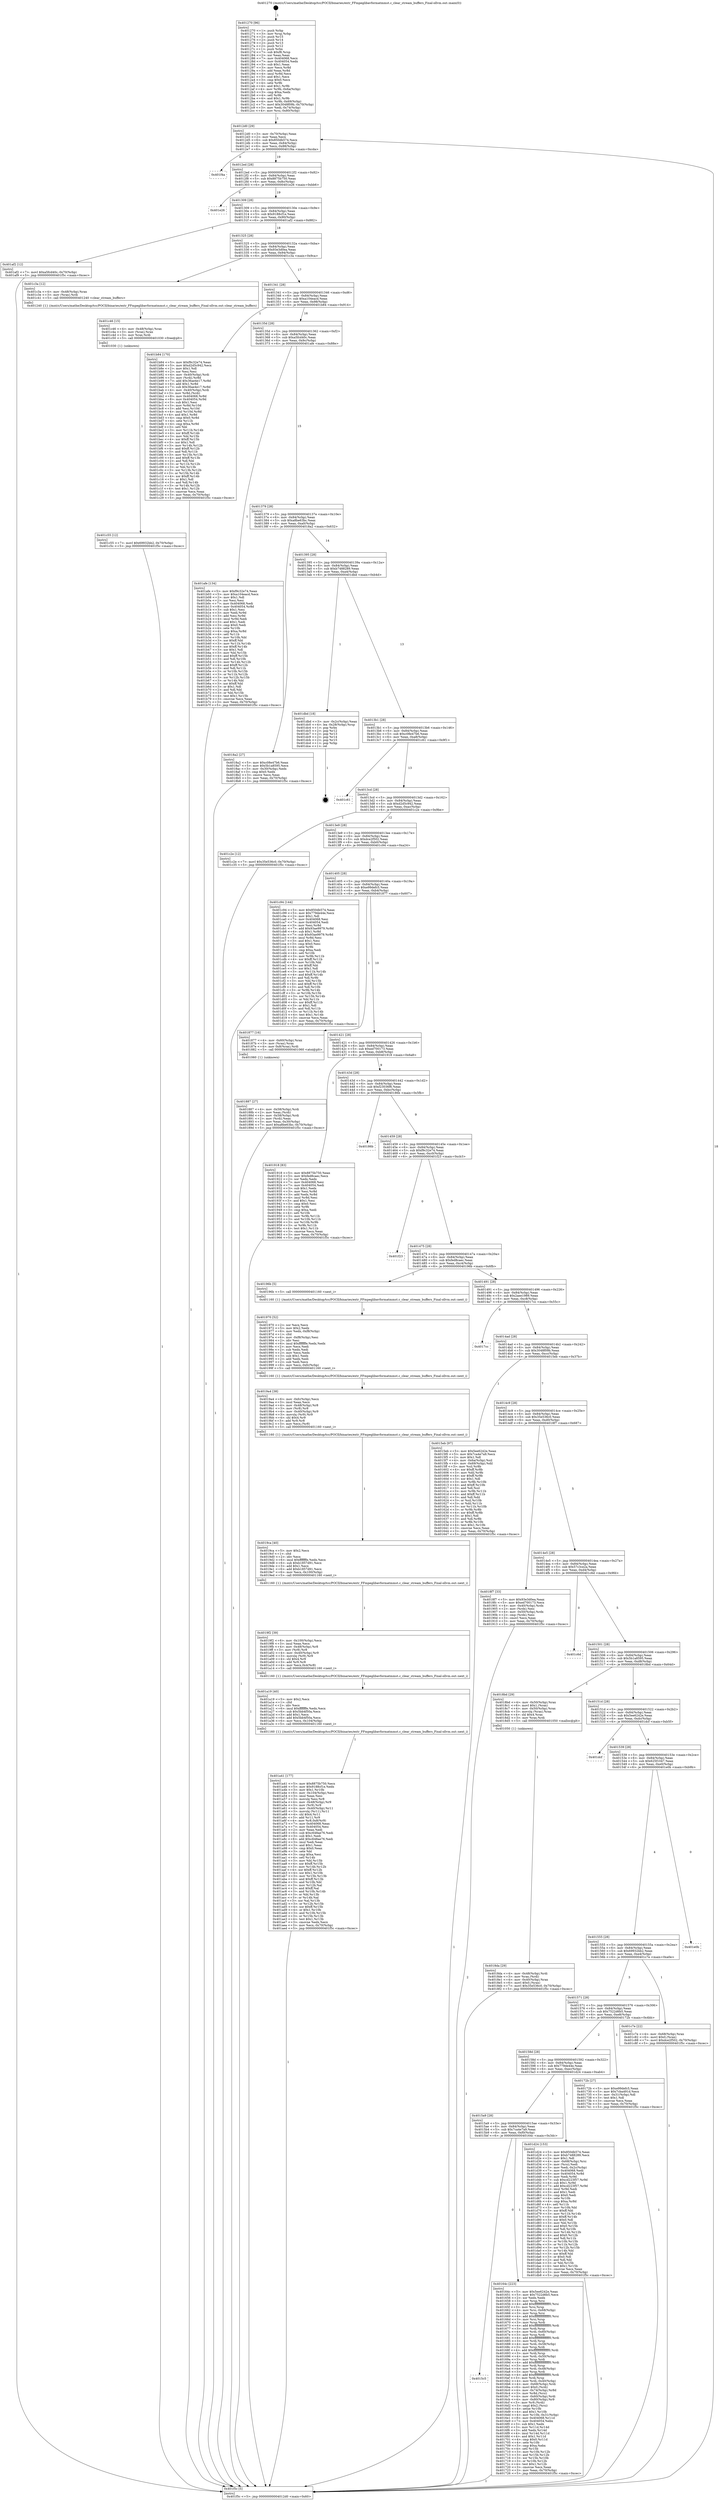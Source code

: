 digraph "0x401270" {
  label = "0x401270 (/mnt/c/Users/mathe/Desktop/tcc/POCII/binaries/extr_FFmpeglibavformatmmst.c_clear_stream_buffers_Final-ollvm.out::main(0))"
  labelloc = "t"
  node[shape=record]

  Entry [label="",width=0.3,height=0.3,shape=circle,fillcolor=black,style=filled]
  "0x4012d0" [label="{
     0x4012d0 [29]\l
     | [instrs]\l
     &nbsp;&nbsp;0x4012d0 \<+3\>: mov -0x70(%rbp),%eax\l
     &nbsp;&nbsp;0x4012d3 \<+2\>: mov %eax,%ecx\l
     &nbsp;&nbsp;0x4012d5 \<+6\>: sub $0x850db574,%ecx\l
     &nbsp;&nbsp;0x4012db \<+6\>: mov %eax,-0x84(%rbp)\l
     &nbsp;&nbsp;0x4012e1 \<+6\>: mov %ecx,-0x88(%rbp)\l
     &nbsp;&nbsp;0x4012e7 \<+6\>: je 0000000000401f4a \<main+0xcda\>\l
  }"]
  "0x401f4a" [label="{
     0x401f4a\l
  }", style=dashed]
  "0x4012ed" [label="{
     0x4012ed [28]\l
     | [instrs]\l
     &nbsp;&nbsp;0x4012ed \<+5\>: jmp 00000000004012f2 \<main+0x82\>\l
     &nbsp;&nbsp;0x4012f2 \<+6\>: mov -0x84(%rbp),%eax\l
     &nbsp;&nbsp;0x4012f8 \<+5\>: sub $0x8875b750,%eax\l
     &nbsp;&nbsp;0x4012fd \<+6\>: mov %eax,-0x8c(%rbp)\l
     &nbsp;&nbsp;0x401303 \<+6\>: je 0000000000401e26 \<main+0xbb6\>\l
  }"]
  Exit [label="",width=0.3,height=0.3,shape=circle,fillcolor=black,style=filled,peripheries=2]
  "0x401e26" [label="{
     0x401e26\l
  }", style=dashed]
  "0x401309" [label="{
     0x401309 [28]\l
     | [instrs]\l
     &nbsp;&nbsp;0x401309 \<+5\>: jmp 000000000040130e \<main+0x9e\>\l
     &nbsp;&nbsp;0x40130e \<+6\>: mov -0x84(%rbp),%eax\l
     &nbsp;&nbsp;0x401314 \<+5\>: sub $0x9188cf1e,%eax\l
     &nbsp;&nbsp;0x401319 \<+6\>: mov %eax,-0x90(%rbp)\l
     &nbsp;&nbsp;0x40131f \<+6\>: je 0000000000401af2 \<main+0x882\>\l
  }"]
  "0x401c55" [label="{
     0x401c55 [12]\l
     | [instrs]\l
     &nbsp;&nbsp;0x401c55 \<+7\>: movl $0x69932bb2,-0x70(%rbp)\l
     &nbsp;&nbsp;0x401c5c \<+5\>: jmp 0000000000401f5c \<main+0xcec\>\l
  }"]
  "0x401af2" [label="{
     0x401af2 [12]\l
     | [instrs]\l
     &nbsp;&nbsp;0x401af2 \<+7\>: movl $0xa5fcd40c,-0x70(%rbp)\l
     &nbsp;&nbsp;0x401af9 \<+5\>: jmp 0000000000401f5c \<main+0xcec\>\l
  }"]
  "0x401325" [label="{
     0x401325 [28]\l
     | [instrs]\l
     &nbsp;&nbsp;0x401325 \<+5\>: jmp 000000000040132a \<main+0xba\>\l
     &nbsp;&nbsp;0x40132a \<+6\>: mov -0x84(%rbp),%eax\l
     &nbsp;&nbsp;0x401330 \<+5\>: sub $0x93e3d0ea,%eax\l
     &nbsp;&nbsp;0x401335 \<+6\>: mov %eax,-0x94(%rbp)\l
     &nbsp;&nbsp;0x40133b \<+6\>: je 0000000000401c3a \<main+0x9ca\>\l
  }"]
  "0x401c46" [label="{
     0x401c46 [15]\l
     | [instrs]\l
     &nbsp;&nbsp;0x401c46 \<+4\>: mov -0x48(%rbp),%rax\l
     &nbsp;&nbsp;0x401c4a \<+3\>: mov (%rax),%rax\l
     &nbsp;&nbsp;0x401c4d \<+3\>: mov %rax,%rdi\l
     &nbsp;&nbsp;0x401c50 \<+5\>: call 0000000000401030 \<free@plt\>\l
     | [calls]\l
     &nbsp;&nbsp;0x401030 \{1\} (unknown)\l
  }"]
  "0x401c3a" [label="{
     0x401c3a [12]\l
     | [instrs]\l
     &nbsp;&nbsp;0x401c3a \<+4\>: mov -0x48(%rbp),%rax\l
     &nbsp;&nbsp;0x401c3e \<+3\>: mov (%rax),%rdi\l
     &nbsp;&nbsp;0x401c41 \<+5\>: call 0000000000401240 \<clear_stream_buffers\>\l
     | [calls]\l
     &nbsp;&nbsp;0x401240 \{1\} (/mnt/c/Users/mathe/Desktop/tcc/POCII/binaries/extr_FFmpeglibavformatmmst.c_clear_stream_buffers_Final-ollvm.out::clear_stream_buffers)\l
  }"]
  "0x401341" [label="{
     0x401341 [28]\l
     | [instrs]\l
     &nbsp;&nbsp;0x401341 \<+5\>: jmp 0000000000401346 \<main+0xd6\>\l
     &nbsp;&nbsp;0x401346 \<+6\>: mov -0x84(%rbp),%eax\l
     &nbsp;&nbsp;0x40134c \<+5\>: sub $0xa104eacd,%eax\l
     &nbsp;&nbsp;0x401351 \<+6\>: mov %eax,-0x98(%rbp)\l
     &nbsp;&nbsp;0x401357 \<+6\>: je 0000000000401b84 \<main+0x914\>\l
  }"]
  "0x401a41" [label="{
     0x401a41 [177]\l
     | [instrs]\l
     &nbsp;&nbsp;0x401a41 \<+5\>: mov $0x8875b750,%ecx\l
     &nbsp;&nbsp;0x401a46 \<+5\>: mov $0x9188cf1e,%edx\l
     &nbsp;&nbsp;0x401a4b \<+3\>: mov $0x1,%r10b\l
     &nbsp;&nbsp;0x401a4e \<+6\>: mov -0x104(%rbp),%esi\l
     &nbsp;&nbsp;0x401a54 \<+3\>: imul %eax,%esi\l
     &nbsp;&nbsp;0x401a57 \<+3\>: movslq %esi,%r8\l
     &nbsp;&nbsp;0x401a5a \<+4\>: mov -0x48(%rbp),%r9\l
     &nbsp;&nbsp;0x401a5e \<+3\>: mov (%r9),%r9\l
     &nbsp;&nbsp;0x401a61 \<+4\>: mov -0x40(%rbp),%r11\l
     &nbsp;&nbsp;0x401a65 \<+3\>: movslq (%r11),%r11\l
     &nbsp;&nbsp;0x401a68 \<+4\>: shl $0x4,%r11\l
     &nbsp;&nbsp;0x401a6c \<+3\>: add %r11,%r9\l
     &nbsp;&nbsp;0x401a6f \<+4\>: mov %r8,0x8(%r9)\l
     &nbsp;&nbsp;0x401a73 \<+7\>: mov 0x404068,%eax\l
     &nbsp;&nbsp;0x401a7a \<+7\>: mov 0x404054,%esi\l
     &nbsp;&nbsp;0x401a81 \<+2\>: mov %eax,%edi\l
     &nbsp;&nbsp;0x401a83 \<+6\>: sub $0xc648ae76,%edi\l
     &nbsp;&nbsp;0x401a89 \<+3\>: sub $0x1,%edi\l
     &nbsp;&nbsp;0x401a8c \<+6\>: add $0xc648ae76,%edi\l
     &nbsp;&nbsp;0x401a92 \<+3\>: imul %edi,%eax\l
     &nbsp;&nbsp;0x401a95 \<+3\>: and $0x1,%eax\l
     &nbsp;&nbsp;0x401a98 \<+3\>: cmp $0x0,%eax\l
     &nbsp;&nbsp;0x401a9b \<+3\>: sete %bl\l
     &nbsp;&nbsp;0x401a9e \<+3\>: cmp $0xa,%esi\l
     &nbsp;&nbsp;0x401aa1 \<+4\>: setl %r14b\l
     &nbsp;&nbsp;0x401aa5 \<+3\>: mov %bl,%r15b\l
     &nbsp;&nbsp;0x401aa8 \<+4\>: xor $0xff,%r15b\l
     &nbsp;&nbsp;0x401aac \<+3\>: mov %r14b,%r12b\l
     &nbsp;&nbsp;0x401aaf \<+4\>: xor $0xff,%r12b\l
     &nbsp;&nbsp;0x401ab3 \<+4\>: xor $0x1,%r10b\l
     &nbsp;&nbsp;0x401ab7 \<+3\>: mov %r15b,%r13b\l
     &nbsp;&nbsp;0x401aba \<+4\>: and $0xff,%r13b\l
     &nbsp;&nbsp;0x401abe \<+3\>: and %r10b,%bl\l
     &nbsp;&nbsp;0x401ac1 \<+3\>: mov %r12b,%al\l
     &nbsp;&nbsp;0x401ac4 \<+2\>: and $0xff,%al\l
     &nbsp;&nbsp;0x401ac6 \<+3\>: and %r10b,%r14b\l
     &nbsp;&nbsp;0x401ac9 \<+3\>: or %bl,%r13b\l
     &nbsp;&nbsp;0x401acc \<+3\>: or %r14b,%al\l
     &nbsp;&nbsp;0x401acf \<+3\>: xor %al,%r13b\l
     &nbsp;&nbsp;0x401ad2 \<+3\>: or %r12b,%r15b\l
     &nbsp;&nbsp;0x401ad5 \<+4\>: xor $0xff,%r15b\l
     &nbsp;&nbsp;0x401ad9 \<+4\>: or $0x1,%r10b\l
     &nbsp;&nbsp;0x401add \<+3\>: and %r10b,%r15b\l
     &nbsp;&nbsp;0x401ae0 \<+3\>: or %r15b,%r13b\l
     &nbsp;&nbsp;0x401ae3 \<+4\>: test $0x1,%r13b\l
     &nbsp;&nbsp;0x401ae7 \<+3\>: cmovne %edx,%ecx\l
     &nbsp;&nbsp;0x401aea \<+3\>: mov %ecx,-0x70(%rbp)\l
     &nbsp;&nbsp;0x401aed \<+5\>: jmp 0000000000401f5c \<main+0xcec\>\l
  }"]
  "0x401b84" [label="{
     0x401b84 [170]\l
     | [instrs]\l
     &nbsp;&nbsp;0x401b84 \<+5\>: mov $0xf9c32e74,%eax\l
     &nbsp;&nbsp;0x401b89 \<+5\>: mov $0xd2d5c942,%ecx\l
     &nbsp;&nbsp;0x401b8e \<+2\>: mov $0x1,%dl\l
     &nbsp;&nbsp;0x401b90 \<+2\>: xor %esi,%esi\l
     &nbsp;&nbsp;0x401b92 \<+4\>: mov -0x40(%rbp),%rdi\l
     &nbsp;&nbsp;0x401b96 \<+3\>: mov (%rdi),%r8d\l
     &nbsp;&nbsp;0x401b99 \<+7\>: add $0x36ae4e17,%r8d\l
     &nbsp;&nbsp;0x401ba0 \<+4\>: add $0x1,%r8d\l
     &nbsp;&nbsp;0x401ba4 \<+7\>: sub $0x36ae4e17,%r8d\l
     &nbsp;&nbsp;0x401bab \<+4\>: mov -0x40(%rbp),%rdi\l
     &nbsp;&nbsp;0x401baf \<+3\>: mov %r8d,(%rdi)\l
     &nbsp;&nbsp;0x401bb2 \<+8\>: mov 0x404068,%r8d\l
     &nbsp;&nbsp;0x401bba \<+8\>: mov 0x404054,%r9d\l
     &nbsp;&nbsp;0x401bc2 \<+3\>: sub $0x1,%esi\l
     &nbsp;&nbsp;0x401bc5 \<+3\>: mov %r8d,%r10d\l
     &nbsp;&nbsp;0x401bc8 \<+3\>: add %esi,%r10d\l
     &nbsp;&nbsp;0x401bcb \<+4\>: imul %r10d,%r8d\l
     &nbsp;&nbsp;0x401bcf \<+4\>: and $0x1,%r8d\l
     &nbsp;&nbsp;0x401bd3 \<+4\>: cmp $0x0,%r8d\l
     &nbsp;&nbsp;0x401bd7 \<+4\>: sete %r11b\l
     &nbsp;&nbsp;0x401bdb \<+4\>: cmp $0xa,%r9d\l
     &nbsp;&nbsp;0x401bdf \<+3\>: setl %bl\l
     &nbsp;&nbsp;0x401be2 \<+3\>: mov %r11b,%r14b\l
     &nbsp;&nbsp;0x401be5 \<+4\>: xor $0xff,%r14b\l
     &nbsp;&nbsp;0x401be9 \<+3\>: mov %bl,%r15b\l
     &nbsp;&nbsp;0x401bec \<+4\>: xor $0xff,%r15b\l
     &nbsp;&nbsp;0x401bf0 \<+3\>: xor $0x1,%dl\l
     &nbsp;&nbsp;0x401bf3 \<+3\>: mov %r14b,%r12b\l
     &nbsp;&nbsp;0x401bf6 \<+4\>: and $0xff,%r12b\l
     &nbsp;&nbsp;0x401bfa \<+3\>: and %dl,%r11b\l
     &nbsp;&nbsp;0x401bfd \<+3\>: mov %r15b,%r13b\l
     &nbsp;&nbsp;0x401c00 \<+4\>: and $0xff,%r13b\l
     &nbsp;&nbsp;0x401c04 \<+2\>: and %dl,%bl\l
     &nbsp;&nbsp;0x401c06 \<+3\>: or %r11b,%r12b\l
     &nbsp;&nbsp;0x401c09 \<+3\>: or %bl,%r13b\l
     &nbsp;&nbsp;0x401c0c \<+3\>: xor %r13b,%r12b\l
     &nbsp;&nbsp;0x401c0f \<+3\>: or %r15b,%r14b\l
     &nbsp;&nbsp;0x401c12 \<+4\>: xor $0xff,%r14b\l
     &nbsp;&nbsp;0x401c16 \<+3\>: or $0x1,%dl\l
     &nbsp;&nbsp;0x401c19 \<+3\>: and %dl,%r14b\l
     &nbsp;&nbsp;0x401c1c \<+3\>: or %r14b,%r12b\l
     &nbsp;&nbsp;0x401c1f \<+4\>: test $0x1,%r12b\l
     &nbsp;&nbsp;0x401c23 \<+3\>: cmovne %ecx,%eax\l
     &nbsp;&nbsp;0x401c26 \<+3\>: mov %eax,-0x70(%rbp)\l
     &nbsp;&nbsp;0x401c29 \<+5\>: jmp 0000000000401f5c \<main+0xcec\>\l
  }"]
  "0x40135d" [label="{
     0x40135d [28]\l
     | [instrs]\l
     &nbsp;&nbsp;0x40135d \<+5\>: jmp 0000000000401362 \<main+0xf2\>\l
     &nbsp;&nbsp;0x401362 \<+6\>: mov -0x84(%rbp),%eax\l
     &nbsp;&nbsp;0x401368 \<+5\>: sub $0xa5fcd40c,%eax\l
     &nbsp;&nbsp;0x40136d \<+6\>: mov %eax,-0x9c(%rbp)\l
     &nbsp;&nbsp;0x401373 \<+6\>: je 0000000000401afe \<main+0x88e\>\l
  }"]
  "0x401a19" [label="{
     0x401a19 [40]\l
     | [instrs]\l
     &nbsp;&nbsp;0x401a19 \<+5\>: mov $0x2,%ecx\l
     &nbsp;&nbsp;0x401a1e \<+1\>: cltd\l
     &nbsp;&nbsp;0x401a1f \<+2\>: idiv %ecx\l
     &nbsp;&nbsp;0x401a21 \<+6\>: imul $0xfffffffe,%edx,%ecx\l
     &nbsp;&nbsp;0x401a27 \<+6\>: sub $0x5bb4f50a,%ecx\l
     &nbsp;&nbsp;0x401a2d \<+3\>: add $0x1,%ecx\l
     &nbsp;&nbsp;0x401a30 \<+6\>: add $0x5bb4f50a,%ecx\l
     &nbsp;&nbsp;0x401a36 \<+6\>: mov %ecx,-0x104(%rbp)\l
     &nbsp;&nbsp;0x401a3c \<+5\>: call 0000000000401160 \<next_i\>\l
     | [calls]\l
     &nbsp;&nbsp;0x401160 \{1\} (/mnt/c/Users/mathe/Desktop/tcc/POCII/binaries/extr_FFmpeglibavformatmmst.c_clear_stream_buffers_Final-ollvm.out::next_i)\l
  }"]
  "0x401afe" [label="{
     0x401afe [134]\l
     | [instrs]\l
     &nbsp;&nbsp;0x401afe \<+5\>: mov $0xf9c32e74,%eax\l
     &nbsp;&nbsp;0x401b03 \<+5\>: mov $0xa104eacd,%ecx\l
     &nbsp;&nbsp;0x401b08 \<+2\>: mov $0x1,%dl\l
     &nbsp;&nbsp;0x401b0a \<+2\>: xor %esi,%esi\l
     &nbsp;&nbsp;0x401b0c \<+7\>: mov 0x404068,%edi\l
     &nbsp;&nbsp;0x401b13 \<+8\>: mov 0x404054,%r8d\l
     &nbsp;&nbsp;0x401b1b \<+3\>: sub $0x1,%esi\l
     &nbsp;&nbsp;0x401b1e \<+3\>: mov %edi,%r9d\l
     &nbsp;&nbsp;0x401b21 \<+3\>: add %esi,%r9d\l
     &nbsp;&nbsp;0x401b24 \<+4\>: imul %r9d,%edi\l
     &nbsp;&nbsp;0x401b28 \<+3\>: and $0x1,%edi\l
     &nbsp;&nbsp;0x401b2b \<+3\>: cmp $0x0,%edi\l
     &nbsp;&nbsp;0x401b2e \<+4\>: sete %r10b\l
     &nbsp;&nbsp;0x401b32 \<+4\>: cmp $0xa,%r8d\l
     &nbsp;&nbsp;0x401b36 \<+4\>: setl %r11b\l
     &nbsp;&nbsp;0x401b3a \<+3\>: mov %r10b,%bl\l
     &nbsp;&nbsp;0x401b3d \<+3\>: xor $0xff,%bl\l
     &nbsp;&nbsp;0x401b40 \<+3\>: mov %r11b,%r14b\l
     &nbsp;&nbsp;0x401b43 \<+4\>: xor $0xff,%r14b\l
     &nbsp;&nbsp;0x401b47 \<+3\>: xor $0x1,%dl\l
     &nbsp;&nbsp;0x401b4a \<+3\>: mov %bl,%r15b\l
     &nbsp;&nbsp;0x401b4d \<+4\>: and $0xff,%r15b\l
     &nbsp;&nbsp;0x401b51 \<+3\>: and %dl,%r10b\l
     &nbsp;&nbsp;0x401b54 \<+3\>: mov %r14b,%r12b\l
     &nbsp;&nbsp;0x401b57 \<+4\>: and $0xff,%r12b\l
     &nbsp;&nbsp;0x401b5b \<+3\>: and %dl,%r11b\l
     &nbsp;&nbsp;0x401b5e \<+3\>: or %r10b,%r15b\l
     &nbsp;&nbsp;0x401b61 \<+3\>: or %r11b,%r12b\l
     &nbsp;&nbsp;0x401b64 \<+3\>: xor %r12b,%r15b\l
     &nbsp;&nbsp;0x401b67 \<+3\>: or %r14b,%bl\l
     &nbsp;&nbsp;0x401b6a \<+3\>: xor $0xff,%bl\l
     &nbsp;&nbsp;0x401b6d \<+3\>: or $0x1,%dl\l
     &nbsp;&nbsp;0x401b70 \<+2\>: and %dl,%bl\l
     &nbsp;&nbsp;0x401b72 \<+3\>: or %bl,%r15b\l
     &nbsp;&nbsp;0x401b75 \<+4\>: test $0x1,%r15b\l
     &nbsp;&nbsp;0x401b79 \<+3\>: cmovne %ecx,%eax\l
     &nbsp;&nbsp;0x401b7c \<+3\>: mov %eax,-0x70(%rbp)\l
     &nbsp;&nbsp;0x401b7f \<+5\>: jmp 0000000000401f5c \<main+0xcec\>\l
  }"]
  "0x401379" [label="{
     0x401379 [28]\l
     | [instrs]\l
     &nbsp;&nbsp;0x401379 \<+5\>: jmp 000000000040137e \<main+0x10e\>\l
     &nbsp;&nbsp;0x40137e \<+6\>: mov -0x84(%rbp),%eax\l
     &nbsp;&nbsp;0x401384 \<+5\>: sub $0xa8be63bc,%eax\l
     &nbsp;&nbsp;0x401389 \<+6\>: mov %eax,-0xa0(%rbp)\l
     &nbsp;&nbsp;0x40138f \<+6\>: je 00000000004018a2 \<main+0x632\>\l
  }"]
  "0x4019f2" [label="{
     0x4019f2 [39]\l
     | [instrs]\l
     &nbsp;&nbsp;0x4019f2 \<+6\>: mov -0x100(%rbp),%ecx\l
     &nbsp;&nbsp;0x4019f8 \<+3\>: imul %eax,%ecx\l
     &nbsp;&nbsp;0x4019fb \<+4\>: mov -0x48(%rbp),%r8\l
     &nbsp;&nbsp;0x4019ff \<+3\>: mov (%r8),%r8\l
     &nbsp;&nbsp;0x401a02 \<+4\>: mov -0x40(%rbp),%r9\l
     &nbsp;&nbsp;0x401a06 \<+3\>: movslq (%r9),%r9\l
     &nbsp;&nbsp;0x401a09 \<+4\>: shl $0x4,%r9\l
     &nbsp;&nbsp;0x401a0d \<+3\>: add %r9,%r8\l
     &nbsp;&nbsp;0x401a10 \<+4\>: mov %ecx,0x4(%r8)\l
     &nbsp;&nbsp;0x401a14 \<+5\>: call 0000000000401160 \<next_i\>\l
     | [calls]\l
     &nbsp;&nbsp;0x401160 \{1\} (/mnt/c/Users/mathe/Desktop/tcc/POCII/binaries/extr_FFmpeglibavformatmmst.c_clear_stream_buffers_Final-ollvm.out::next_i)\l
  }"]
  "0x4018a2" [label="{
     0x4018a2 [27]\l
     | [instrs]\l
     &nbsp;&nbsp;0x4018a2 \<+5\>: mov $0xc08e47b6,%eax\l
     &nbsp;&nbsp;0x4018a7 \<+5\>: mov $0x5b1a8595,%ecx\l
     &nbsp;&nbsp;0x4018ac \<+3\>: mov -0x30(%rbp),%edx\l
     &nbsp;&nbsp;0x4018af \<+3\>: cmp $0x0,%edx\l
     &nbsp;&nbsp;0x4018b2 \<+3\>: cmove %ecx,%eax\l
     &nbsp;&nbsp;0x4018b5 \<+3\>: mov %eax,-0x70(%rbp)\l
     &nbsp;&nbsp;0x4018b8 \<+5\>: jmp 0000000000401f5c \<main+0xcec\>\l
  }"]
  "0x401395" [label="{
     0x401395 [28]\l
     | [instrs]\l
     &nbsp;&nbsp;0x401395 \<+5\>: jmp 000000000040139a \<main+0x12a\>\l
     &nbsp;&nbsp;0x40139a \<+6\>: mov -0x84(%rbp),%eax\l
     &nbsp;&nbsp;0x4013a0 \<+5\>: sub $0xb7488289,%eax\l
     &nbsp;&nbsp;0x4013a5 \<+6\>: mov %eax,-0xa4(%rbp)\l
     &nbsp;&nbsp;0x4013ab \<+6\>: je 0000000000401dbd \<main+0xb4d\>\l
  }"]
  "0x4019ca" [label="{
     0x4019ca [40]\l
     | [instrs]\l
     &nbsp;&nbsp;0x4019ca \<+5\>: mov $0x2,%ecx\l
     &nbsp;&nbsp;0x4019cf \<+1\>: cltd\l
     &nbsp;&nbsp;0x4019d0 \<+2\>: idiv %ecx\l
     &nbsp;&nbsp;0x4019d2 \<+6\>: imul $0xfffffffe,%edx,%ecx\l
     &nbsp;&nbsp;0x4019d8 \<+6\>: sub $0xb1857d91,%ecx\l
     &nbsp;&nbsp;0x4019de \<+3\>: add $0x1,%ecx\l
     &nbsp;&nbsp;0x4019e1 \<+6\>: add $0xb1857d91,%ecx\l
     &nbsp;&nbsp;0x4019e7 \<+6\>: mov %ecx,-0x100(%rbp)\l
     &nbsp;&nbsp;0x4019ed \<+5\>: call 0000000000401160 \<next_i\>\l
     | [calls]\l
     &nbsp;&nbsp;0x401160 \{1\} (/mnt/c/Users/mathe/Desktop/tcc/POCII/binaries/extr_FFmpeglibavformatmmst.c_clear_stream_buffers_Final-ollvm.out::next_i)\l
  }"]
  "0x401dbd" [label="{
     0x401dbd [18]\l
     | [instrs]\l
     &nbsp;&nbsp;0x401dbd \<+3\>: mov -0x2c(%rbp),%eax\l
     &nbsp;&nbsp;0x401dc0 \<+4\>: lea -0x28(%rbp),%rsp\l
     &nbsp;&nbsp;0x401dc4 \<+1\>: pop %rbx\l
     &nbsp;&nbsp;0x401dc5 \<+2\>: pop %r12\l
     &nbsp;&nbsp;0x401dc7 \<+2\>: pop %r13\l
     &nbsp;&nbsp;0x401dc9 \<+2\>: pop %r14\l
     &nbsp;&nbsp;0x401dcb \<+2\>: pop %r15\l
     &nbsp;&nbsp;0x401dcd \<+1\>: pop %rbp\l
     &nbsp;&nbsp;0x401dce \<+1\>: ret\l
  }"]
  "0x4013b1" [label="{
     0x4013b1 [28]\l
     | [instrs]\l
     &nbsp;&nbsp;0x4013b1 \<+5\>: jmp 00000000004013b6 \<main+0x146\>\l
     &nbsp;&nbsp;0x4013b6 \<+6\>: mov -0x84(%rbp),%eax\l
     &nbsp;&nbsp;0x4013bc \<+5\>: sub $0xc08e47b6,%eax\l
     &nbsp;&nbsp;0x4013c1 \<+6\>: mov %eax,-0xa8(%rbp)\l
     &nbsp;&nbsp;0x4013c7 \<+6\>: je 0000000000401c61 \<main+0x9f1\>\l
  }"]
  "0x4019a4" [label="{
     0x4019a4 [38]\l
     | [instrs]\l
     &nbsp;&nbsp;0x4019a4 \<+6\>: mov -0xfc(%rbp),%ecx\l
     &nbsp;&nbsp;0x4019aa \<+3\>: imul %eax,%ecx\l
     &nbsp;&nbsp;0x4019ad \<+4\>: mov -0x48(%rbp),%r8\l
     &nbsp;&nbsp;0x4019b1 \<+3\>: mov (%r8),%r8\l
     &nbsp;&nbsp;0x4019b4 \<+4\>: mov -0x40(%rbp),%r9\l
     &nbsp;&nbsp;0x4019b8 \<+3\>: movslq (%r9),%r9\l
     &nbsp;&nbsp;0x4019bb \<+4\>: shl $0x4,%r9\l
     &nbsp;&nbsp;0x4019bf \<+3\>: add %r9,%r8\l
     &nbsp;&nbsp;0x4019c2 \<+3\>: mov %ecx,(%r8)\l
     &nbsp;&nbsp;0x4019c5 \<+5\>: call 0000000000401160 \<next_i\>\l
     | [calls]\l
     &nbsp;&nbsp;0x401160 \{1\} (/mnt/c/Users/mathe/Desktop/tcc/POCII/binaries/extr_FFmpeglibavformatmmst.c_clear_stream_buffers_Final-ollvm.out::next_i)\l
  }"]
  "0x401c61" [label="{
     0x401c61\l
  }", style=dashed]
  "0x4013cd" [label="{
     0x4013cd [28]\l
     | [instrs]\l
     &nbsp;&nbsp;0x4013cd \<+5\>: jmp 00000000004013d2 \<main+0x162\>\l
     &nbsp;&nbsp;0x4013d2 \<+6\>: mov -0x84(%rbp),%eax\l
     &nbsp;&nbsp;0x4013d8 \<+5\>: sub $0xd2d5c942,%eax\l
     &nbsp;&nbsp;0x4013dd \<+6\>: mov %eax,-0xac(%rbp)\l
     &nbsp;&nbsp;0x4013e3 \<+6\>: je 0000000000401c2e \<main+0x9be\>\l
  }"]
  "0x401970" [label="{
     0x401970 [52]\l
     | [instrs]\l
     &nbsp;&nbsp;0x401970 \<+2\>: xor %ecx,%ecx\l
     &nbsp;&nbsp;0x401972 \<+5\>: mov $0x2,%edx\l
     &nbsp;&nbsp;0x401977 \<+6\>: mov %edx,-0xf8(%rbp)\l
     &nbsp;&nbsp;0x40197d \<+1\>: cltd\l
     &nbsp;&nbsp;0x40197e \<+6\>: mov -0xf8(%rbp),%esi\l
     &nbsp;&nbsp;0x401984 \<+2\>: idiv %esi\l
     &nbsp;&nbsp;0x401986 \<+6\>: imul $0xfffffffe,%edx,%edx\l
     &nbsp;&nbsp;0x40198c \<+2\>: mov %ecx,%edi\l
     &nbsp;&nbsp;0x40198e \<+2\>: sub %edx,%edi\l
     &nbsp;&nbsp;0x401990 \<+2\>: mov %ecx,%edx\l
     &nbsp;&nbsp;0x401992 \<+3\>: sub $0x1,%edx\l
     &nbsp;&nbsp;0x401995 \<+2\>: add %edx,%edi\l
     &nbsp;&nbsp;0x401997 \<+2\>: sub %edi,%ecx\l
     &nbsp;&nbsp;0x401999 \<+6\>: mov %ecx,-0xfc(%rbp)\l
     &nbsp;&nbsp;0x40199f \<+5\>: call 0000000000401160 \<next_i\>\l
     | [calls]\l
     &nbsp;&nbsp;0x401160 \{1\} (/mnt/c/Users/mathe/Desktop/tcc/POCII/binaries/extr_FFmpeglibavformatmmst.c_clear_stream_buffers_Final-ollvm.out::next_i)\l
  }"]
  "0x401c2e" [label="{
     0x401c2e [12]\l
     | [instrs]\l
     &nbsp;&nbsp;0x401c2e \<+7\>: movl $0x35e536c0,-0x70(%rbp)\l
     &nbsp;&nbsp;0x401c35 \<+5\>: jmp 0000000000401f5c \<main+0xcec\>\l
  }"]
  "0x4013e9" [label="{
     0x4013e9 [28]\l
     | [instrs]\l
     &nbsp;&nbsp;0x4013e9 \<+5\>: jmp 00000000004013ee \<main+0x17e\>\l
     &nbsp;&nbsp;0x4013ee \<+6\>: mov -0x84(%rbp),%eax\l
     &nbsp;&nbsp;0x4013f4 \<+5\>: sub $0xdce2f502,%eax\l
     &nbsp;&nbsp;0x4013f9 \<+6\>: mov %eax,-0xb0(%rbp)\l
     &nbsp;&nbsp;0x4013ff \<+6\>: je 0000000000401c94 \<main+0xa24\>\l
  }"]
  "0x4018da" [label="{
     0x4018da [29]\l
     | [instrs]\l
     &nbsp;&nbsp;0x4018da \<+4\>: mov -0x48(%rbp),%rdi\l
     &nbsp;&nbsp;0x4018de \<+3\>: mov %rax,(%rdi)\l
     &nbsp;&nbsp;0x4018e1 \<+4\>: mov -0x40(%rbp),%rax\l
     &nbsp;&nbsp;0x4018e5 \<+6\>: movl $0x0,(%rax)\l
     &nbsp;&nbsp;0x4018eb \<+7\>: movl $0x35e536c0,-0x70(%rbp)\l
     &nbsp;&nbsp;0x4018f2 \<+5\>: jmp 0000000000401f5c \<main+0xcec\>\l
  }"]
  "0x401c94" [label="{
     0x401c94 [144]\l
     | [instrs]\l
     &nbsp;&nbsp;0x401c94 \<+5\>: mov $0x850db574,%eax\l
     &nbsp;&nbsp;0x401c99 \<+5\>: mov $0x779de44e,%ecx\l
     &nbsp;&nbsp;0x401c9e \<+2\>: mov $0x1,%dl\l
     &nbsp;&nbsp;0x401ca0 \<+7\>: mov 0x404068,%esi\l
     &nbsp;&nbsp;0x401ca7 \<+7\>: mov 0x404054,%edi\l
     &nbsp;&nbsp;0x401cae \<+3\>: mov %esi,%r8d\l
     &nbsp;&nbsp;0x401cb1 \<+7\>: add $0x93ae9979,%r8d\l
     &nbsp;&nbsp;0x401cb8 \<+4\>: sub $0x1,%r8d\l
     &nbsp;&nbsp;0x401cbc \<+7\>: sub $0x93ae9979,%r8d\l
     &nbsp;&nbsp;0x401cc3 \<+4\>: imul %r8d,%esi\l
     &nbsp;&nbsp;0x401cc7 \<+3\>: and $0x1,%esi\l
     &nbsp;&nbsp;0x401cca \<+3\>: cmp $0x0,%esi\l
     &nbsp;&nbsp;0x401ccd \<+4\>: sete %r9b\l
     &nbsp;&nbsp;0x401cd1 \<+3\>: cmp $0xa,%edi\l
     &nbsp;&nbsp;0x401cd4 \<+4\>: setl %r10b\l
     &nbsp;&nbsp;0x401cd8 \<+3\>: mov %r9b,%r11b\l
     &nbsp;&nbsp;0x401cdb \<+4\>: xor $0xff,%r11b\l
     &nbsp;&nbsp;0x401cdf \<+3\>: mov %r10b,%bl\l
     &nbsp;&nbsp;0x401ce2 \<+3\>: xor $0xff,%bl\l
     &nbsp;&nbsp;0x401ce5 \<+3\>: xor $0x1,%dl\l
     &nbsp;&nbsp;0x401ce8 \<+3\>: mov %r11b,%r14b\l
     &nbsp;&nbsp;0x401ceb \<+4\>: and $0xff,%r14b\l
     &nbsp;&nbsp;0x401cef \<+3\>: and %dl,%r9b\l
     &nbsp;&nbsp;0x401cf2 \<+3\>: mov %bl,%r15b\l
     &nbsp;&nbsp;0x401cf5 \<+4\>: and $0xff,%r15b\l
     &nbsp;&nbsp;0x401cf9 \<+3\>: and %dl,%r10b\l
     &nbsp;&nbsp;0x401cfc \<+3\>: or %r9b,%r14b\l
     &nbsp;&nbsp;0x401cff \<+3\>: or %r10b,%r15b\l
     &nbsp;&nbsp;0x401d02 \<+3\>: xor %r15b,%r14b\l
     &nbsp;&nbsp;0x401d05 \<+3\>: or %bl,%r11b\l
     &nbsp;&nbsp;0x401d08 \<+4\>: xor $0xff,%r11b\l
     &nbsp;&nbsp;0x401d0c \<+3\>: or $0x1,%dl\l
     &nbsp;&nbsp;0x401d0f \<+3\>: and %dl,%r11b\l
     &nbsp;&nbsp;0x401d12 \<+3\>: or %r11b,%r14b\l
     &nbsp;&nbsp;0x401d15 \<+4\>: test $0x1,%r14b\l
     &nbsp;&nbsp;0x401d19 \<+3\>: cmovne %ecx,%eax\l
     &nbsp;&nbsp;0x401d1c \<+3\>: mov %eax,-0x70(%rbp)\l
     &nbsp;&nbsp;0x401d1f \<+5\>: jmp 0000000000401f5c \<main+0xcec\>\l
  }"]
  "0x401405" [label="{
     0x401405 [28]\l
     | [instrs]\l
     &nbsp;&nbsp;0x401405 \<+5\>: jmp 000000000040140a \<main+0x19a\>\l
     &nbsp;&nbsp;0x40140a \<+6\>: mov -0x84(%rbp),%eax\l
     &nbsp;&nbsp;0x401410 \<+5\>: sub $0xe99defc5,%eax\l
     &nbsp;&nbsp;0x401415 \<+6\>: mov %eax,-0xb4(%rbp)\l
     &nbsp;&nbsp;0x40141b \<+6\>: je 0000000000401877 \<main+0x607\>\l
  }"]
  "0x401887" [label="{
     0x401887 [27]\l
     | [instrs]\l
     &nbsp;&nbsp;0x401887 \<+4\>: mov -0x58(%rbp),%rdi\l
     &nbsp;&nbsp;0x40188b \<+2\>: mov %eax,(%rdi)\l
     &nbsp;&nbsp;0x40188d \<+4\>: mov -0x58(%rbp),%rdi\l
     &nbsp;&nbsp;0x401891 \<+2\>: mov (%rdi),%eax\l
     &nbsp;&nbsp;0x401893 \<+3\>: mov %eax,-0x30(%rbp)\l
     &nbsp;&nbsp;0x401896 \<+7\>: movl $0xa8be63bc,-0x70(%rbp)\l
     &nbsp;&nbsp;0x40189d \<+5\>: jmp 0000000000401f5c \<main+0xcec\>\l
  }"]
  "0x401877" [label="{
     0x401877 [16]\l
     | [instrs]\l
     &nbsp;&nbsp;0x401877 \<+4\>: mov -0x60(%rbp),%rax\l
     &nbsp;&nbsp;0x40187b \<+3\>: mov (%rax),%rax\l
     &nbsp;&nbsp;0x40187e \<+4\>: mov 0x8(%rax),%rdi\l
     &nbsp;&nbsp;0x401882 \<+5\>: call 0000000000401060 \<atoi@plt\>\l
     | [calls]\l
     &nbsp;&nbsp;0x401060 \{1\} (unknown)\l
  }"]
  "0x401421" [label="{
     0x401421 [28]\l
     | [instrs]\l
     &nbsp;&nbsp;0x401421 \<+5\>: jmp 0000000000401426 \<main+0x1b6\>\l
     &nbsp;&nbsp;0x401426 \<+6\>: mov -0x84(%rbp),%eax\l
     &nbsp;&nbsp;0x40142c \<+5\>: sub $0xed700173,%eax\l
     &nbsp;&nbsp;0x401431 \<+6\>: mov %eax,-0xb8(%rbp)\l
     &nbsp;&nbsp;0x401437 \<+6\>: je 0000000000401918 \<main+0x6a8\>\l
  }"]
  "0x4015c5" [label="{
     0x4015c5\l
  }", style=dashed]
  "0x401918" [label="{
     0x401918 [83]\l
     | [instrs]\l
     &nbsp;&nbsp;0x401918 \<+5\>: mov $0x8875b750,%eax\l
     &nbsp;&nbsp;0x40191d \<+5\>: mov $0xfed8caec,%ecx\l
     &nbsp;&nbsp;0x401922 \<+2\>: xor %edx,%edx\l
     &nbsp;&nbsp;0x401924 \<+7\>: mov 0x404068,%esi\l
     &nbsp;&nbsp;0x40192b \<+7\>: mov 0x404054,%edi\l
     &nbsp;&nbsp;0x401932 \<+3\>: sub $0x1,%edx\l
     &nbsp;&nbsp;0x401935 \<+3\>: mov %esi,%r8d\l
     &nbsp;&nbsp;0x401938 \<+3\>: add %edx,%r8d\l
     &nbsp;&nbsp;0x40193b \<+4\>: imul %r8d,%esi\l
     &nbsp;&nbsp;0x40193f \<+3\>: and $0x1,%esi\l
     &nbsp;&nbsp;0x401942 \<+3\>: cmp $0x0,%esi\l
     &nbsp;&nbsp;0x401945 \<+4\>: sete %r9b\l
     &nbsp;&nbsp;0x401949 \<+3\>: cmp $0xa,%edi\l
     &nbsp;&nbsp;0x40194c \<+4\>: setl %r10b\l
     &nbsp;&nbsp;0x401950 \<+3\>: mov %r9b,%r11b\l
     &nbsp;&nbsp;0x401953 \<+3\>: and %r10b,%r11b\l
     &nbsp;&nbsp;0x401956 \<+3\>: xor %r10b,%r9b\l
     &nbsp;&nbsp;0x401959 \<+3\>: or %r9b,%r11b\l
     &nbsp;&nbsp;0x40195c \<+4\>: test $0x1,%r11b\l
     &nbsp;&nbsp;0x401960 \<+3\>: cmovne %ecx,%eax\l
     &nbsp;&nbsp;0x401963 \<+3\>: mov %eax,-0x70(%rbp)\l
     &nbsp;&nbsp;0x401966 \<+5\>: jmp 0000000000401f5c \<main+0xcec\>\l
  }"]
  "0x40143d" [label="{
     0x40143d [28]\l
     | [instrs]\l
     &nbsp;&nbsp;0x40143d \<+5\>: jmp 0000000000401442 \<main+0x1d2\>\l
     &nbsp;&nbsp;0x401442 \<+6\>: mov -0x84(%rbp),%eax\l
     &nbsp;&nbsp;0x401448 \<+5\>: sub $0xf23036f6,%eax\l
     &nbsp;&nbsp;0x40144d \<+6\>: mov %eax,-0xbc(%rbp)\l
     &nbsp;&nbsp;0x401453 \<+6\>: je 000000000040186b \<main+0x5fb\>\l
  }"]
  "0x40164c" [label="{
     0x40164c [223]\l
     | [instrs]\l
     &nbsp;&nbsp;0x40164c \<+5\>: mov $0x5ee6242e,%eax\l
     &nbsp;&nbsp;0x401651 \<+5\>: mov $0x7522d6b5,%ecx\l
     &nbsp;&nbsp;0x401656 \<+2\>: xor %edx,%edx\l
     &nbsp;&nbsp;0x401658 \<+3\>: mov %rsp,%rsi\l
     &nbsp;&nbsp;0x40165b \<+4\>: add $0xfffffffffffffff0,%rsi\l
     &nbsp;&nbsp;0x40165f \<+3\>: mov %rsi,%rsp\l
     &nbsp;&nbsp;0x401662 \<+4\>: mov %rsi,-0x68(%rbp)\l
     &nbsp;&nbsp;0x401666 \<+3\>: mov %rsp,%rsi\l
     &nbsp;&nbsp;0x401669 \<+4\>: add $0xfffffffffffffff0,%rsi\l
     &nbsp;&nbsp;0x40166d \<+3\>: mov %rsi,%rsp\l
     &nbsp;&nbsp;0x401670 \<+3\>: mov %rsp,%rdi\l
     &nbsp;&nbsp;0x401673 \<+4\>: add $0xfffffffffffffff0,%rdi\l
     &nbsp;&nbsp;0x401677 \<+3\>: mov %rdi,%rsp\l
     &nbsp;&nbsp;0x40167a \<+4\>: mov %rdi,-0x60(%rbp)\l
     &nbsp;&nbsp;0x40167e \<+3\>: mov %rsp,%rdi\l
     &nbsp;&nbsp;0x401681 \<+4\>: add $0xfffffffffffffff0,%rdi\l
     &nbsp;&nbsp;0x401685 \<+3\>: mov %rdi,%rsp\l
     &nbsp;&nbsp;0x401688 \<+4\>: mov %rdi,-0x58(%rbp)\l
     &nbsp;&nbsp;0x40168c \<+3\>: mov %rsp,%rdi\l
     &nbsp;&nbsp;0x40168f \<+4\>: add $0xfffffffffffffff0,%rdi\l
     &nbsp;&nbsp;0x401693 \<+3\>: mov %rdi,%rsp\l
     &nbsp;&nbsp;0x401696 \<+4\>: mov %rdi,-0x50(%rbp)\l
     &nbsp;&nbsp;0x40169a \<+3\>: mov %rsp,%rdi\l
     &nbsp;&nbsp;0x40169d \<+4\>: add $0xfffffffffffffff0,%rdi\l
     &nbsp;&nbsp;0x4016a1 \<+3\>: mov %rdi,%rsp\l
     &nbsp;&nbsp;0x4016a4 \<+4\>: mov %rdi,-0x48(%rbp)\l
     &nbsp;&nbsp;0x4016a8 \<+3\>: mov %rsp,%rdi\l
     &nbsp;&nbsp;0x4016ab \<+4\>: add $0xfffffffffffffff0,%rdi\l
     &nbsp;&nbsp;0x4016af \<+3\>: mov %rdi,%rsp\l
     &nbsp;&nbsp;0x4016b2 \<+4\>: mov %rdi,-0x40(%rbp)\l
     &nbsp;&nbsp;0x4016b6 \<+4\>: mov -0x68(%rbp),%rdi\l
     &nbsp;&nbsp;0x4016ba \<+6\>: movl $0x0,(%rdi)\l
     &nbsp;&nbsp;0x4016c0 \<+4\>: mov -0x74(%rbp),%r8d\l
     &nbsp;&nbsp;0x4016c4 \<+3\>: mov %r8d,(%rsi)\l
     &nbsp;&nbsp;0x4016c7 \<+4\>: mov -0x60(%rbp),%rdi\l
     &nbsp;&nbsp;0x4016cb \<+4\>: mov -0x80(%rbp),%r9\l
     &nbsp;&nbsp;0x4016cf \<+3\>: mov %r9,(%rdi)\l
     &nbsp;&nbsp;0x4016d2 \<+3\>: cmpl $0x2,(%rsi)\l
     &nbsp;&nbsp;0x4016d5 \<+4\>: setne %r10b\l
     &nbsp;&nbsp;0x4016d9 \<+4\>: and $0x1,%r10b\l
     &nbsp;&nbsp;0x4016dd \<+4\>: mov %r10b,-0x31(%rbp)\l
     &nbsp;&nbsp;0x4016e1 \<+8\>: mov 0x404068,%r11d\l
     &nbsp;&nbsp;0x4016e9 \<+7\>: mov 0x404054,%ebx\l
     &nbsp;&nbsp;0x4016f0 \<+3\>: sub $0x1,%edx\l
     &nbsp;&nbsp;0x4016f3 \<+3\>: mov %r11d,%r14d\l
     &nbsp;&nbsp;0x4016f6 \<+3\>: add %edx,%r14d\l
     &nbsp;&nbsp;0x4016f9 \<+4\>: imul %r14d,%r11d\l
     &nbsp;&nbsp;0x4016fd \<+4\>: and $0x1,%r11d\l
     &nbsp;&nbsp;0x401701 \<+4\>: cmp $0x0,%r11d\l
     &nbsp;&nbsp;0x401705 \<+4\>: sete %r10b\l
     &nbsp;&nbsp;0x401709 \<+3\>: cmp $0xa,%ebx\l
     &nbsp;&nbsp;0x40170c \<+4\>: setl %r15b\l
     &nbsp;&nbsp;0x401710 \<+3\>: mov %r10b,%r12b\l
     &nbsp;&nbsp;0x401713 \<+3\>: and %r15b,%r12b\l
     &nbsp;&nbsp;0x401716 \<+3\>: xor %r15b,%r10b\l
     &nbsp;&nbsp;0x401719 \<+3\>: or %r10b,%r12b\l
     &nbsp;&nbsp;0x40171c \<+4\>: test $0x1,%r12b\l
     &nbsp;&nbsp;0x401720 \<+3\>: cmovne %ecx,%eax\l
     &nbsp;&nbsp;0x401723 \<+3\>: mov %eax,-0x70(%rbp)\l
     &nbsp;&nbsp;0x401726 \<+5\>: jmp 0000000000401f5c \<main+0xcec\>\l
  }"]
  "0x40186b" [label="{
     0x40186b\l
  }", style=dashed]
  "0x401459" [label="{
     0x401459 [28]\l
     | [instrs]\l
     &nbsp;&nbsp;0x401459 \<+5\>: jmp 000000000040145e \<main+0x1ee\>\l
     &nbsp;&nbsp;0x40145e \<+6\>: mov -0x84(%rbp),%eax\l
     &nbsp;&nbsp;0x401464 \<+5\>: sub $0xf9c32e74,%eax\l
     &nbsp;&nbsp;0x401469 \<+6\>: mov %eax,-0xc0(%rbp)\l
     &nbsp;&nbsp;0x40146f \<+6\>: je 0000000000401f23 \<main+0xcb3\>\l
  }"]
  "0x4015a9" [label="{
     0x4015a9 [28]\l
     | [instrs]\l
     &nbsp;&nbsp;0x4015a9 \<+5\>: jmp 00000000004015ae \<main+0x33e\>\l
     &nbsp;&nbsp;0x4015ae \<+6\>: mov -0x84(%rbp),%eax\l
     &nbsp;&nbsp;0x4015b4 \<+5\>: sub $0x7ca4e7a9,%eax\l
     &nbsp;&nbsp;0x4015b9 \<+6\>: mov %eax,-0xf0(%rbp)\l
     &nbsp;&nbsp;0x4015bf \<+6\>: je 000000000040164c \<main+0x3dc\>\l
  }"]
  "0x401f23" [label="{
     0x401f23\l
  }", style=dashed]
  "0x401475" [label="{
     0x401475 [28]\l
     | [instrs]\l
     &nbsp;&nbsp;0x401475 \<+5\>: jmp 000000000040147a \<main+0x20a\>\l
     &nbsp;&nbsp;0x40147a \<+6\>: mov -0x84(%rbp),%eax\l
     &nbsp;&nbsp;0x401480 \<+5\>: sub $0xfed8caec,%eax\l
     &nbsp;&nbsp;0x401485 \<+6\>: mov %eax,-0xc4(%rbp)\l
     &nbsp;&nbsp;0x40148b \<+6\>: je 000000000040196b \<main+0x6fb\>\l
  }"]
  "0x401d24" [label="{
     0x401d24 [153]\l
     | [instrs]\l
     &nbsp;&nbsp;0x401d24 \<+5\>: mov $0x850db574,%eax\l
     &nbsp;&nbsp;0x401d29 \<+5\>: mov $0xb7488289,%ecx\l
     &nbsp;&nbsp;0x401d2e \<+2\>: mov $0x1,%dl\l
     &nbsp;&nbsp;0x401d30 \<+4\>: mov -0x68(%rbp),%rsi\l
     &nbsp;&nbsp;0x401d34 \<+2\>: mov (%rsi),%edi\l
     &nbsp;&nbsp;0x401d36 \<+3\>: mov %edi,-0x2c(%rbp)\l
     &nbsp;&nbsp;0x401d39 \<+7\>: mov 0x404068,%edi\l
     &nbsp;&nbsp;0x401d40 \<+8\>: mov 0x404054,%r8d\l
     &nbsp;&nbsp;0x401d48 \<+3\>: mov %edi,%r9d\l
     &nbsp;&nbsp;0x401d4b \<+7\>: sub $0xcd223f57,%r9d\l
     &nbsp;&nbsp;0x401d52 \<+4\>: sub $0x1,%r9d\l
     &nbsp;&nbsp;0x401d56 \<+7\>: add $0xcd223f57,%r9d\l
     &nbsp;&nbsp;0x401d5d \<+4\>: imul %r9d,%edi\l
     &nbsp;&nbsp;0x401d61 \<+3\>: and $0x1,%edi\l
     &nbsp;&nbsp;0x401d64 \<+3\>: cmp $0x0,%edi\l
     &nbsp;&nbsp;0x401d67 \<+4\>: sete %r10b\l
     &nbsp;&nbsp;0x401d6b \<+4\>: cmp $0xa,%r8d\l
     &nbsp;&nbsp;0x401d6f \<+4\>: setl %r11b\l
     &nbsp;&nbsp;0x401d73 \<+3\>: mov %r10b,%bl\l
     &nbsp;&nbsp;0x401d76 \<+3\>: xor $0xff,%bl\l
     &nbsp;&nbsp;0x401d79 \<+3\>: mov %r11b,%r14b\l
     &nbsp;&nbsp;0x401d7c \<+4\>: xor $0xff,%r14b\l
     &nbsp;&nbsp;0x401d80 \<+3\>: xor $0x0,%dl\l
     &nbsp;&nbsp;0x401d83 \<+3\>: mov %bl,%r15b\l
     &nbsp;&nbsp;0x401d86 \<+4\>: and $0x0,%r15b\l
     &nbsp;&nbsp;0x401d8a \<+3\>: and %dl,%r10b\l
     &nbsp;&nbsp;0x401d8d \<+3\>: mov %r14b,%r12b\l
     &nbsp;&nbsp;0x401d90 \<+4\>: and $0x0,%r12b\l
     &nbsp;&nbsp;0x401d94 \<+3\>: and %dl,%r11b\l
     &nbsp;&nbsp;0x401d97 \<+3\>: or %r10b,%r15b\l
     &nbsp;&nbsp;0x401d9a \<+3\>: or %r11b,%r12b\l
     &nbsp;&nbsp;0x401d9d \<+3\>: xor %r12b,%r15b\l
     &nbsp;&nbsp;0x401da0 \<+3\>: or %r14b,%bl\l
     &nbsp;&nbsp;0x401da3 \<+3\>: xor $0xff,%bl\l
     &nbsp;&nbsp;0x401da6 \<+3\>: or $0x0,%dl\l
     &nbsp;&nbsp;0x401da9 \<+2\>: and %dl,%bl\l
     &nbsp;&nbsp;0x401dab \<+3\>: or %bl,%r15b\l
     &nbsp;&nbsp;0x401dae \<+4\>: test $0x1,%r15b\l
     &nbsp;&nbsp;0x401db2 \<+3\>: cmovne %ecx,%eax\l
     &nbsp;&nbsp;0x401db5 \<+3\>: mov %eax,-0x70(%rbp)\l
     &nbsp;&nbsp;0x401db8 \<+5\>: jmp 0000000000401f5c \<main+0xcec\>\l
  }"]
  "0x40196b" [label="{
     0x40196b [5]\l
     | [instrs]\l
     &nbsp;&nbsp;0x40196b \<+5\>: call 0000000000401160 \<next_i\>\l
     | [calls]\l
     &nbsp;&nbsp;0x401160 \{1\} (/mnt/c/Users/mathe/Desktop/tcc/POCII/binaries/extr_FFmpeglibavformatmmst.c_clear_stream_buffers_Final-ollvm.out::next_i)\l
  }"]
  "0x401491" [label="{
     0x401491 [28]\l
     | [instrs]\l
     &nbsp;&nbsp;0x401491 \<+5\>: jmp 0000000000401496 \<main+0x226\>\l
     &nbsp;&nbsp;0x401496 \<+6\>: mov -0x84(%rbp),%eax\l
     &nbsp;&nbsp;0x40149c \<+5\>: sub $0x2aee1989,%eax\l
     &nbsp;&nbsp;0x4014a1 \<+6\>: mov %eax,-0xc8(%rbp)\l
     &nbsp;&nbsp;0x4014a7 \<+6\>: je 00000000004017cc \<main+0x55c\>\l
  }"]
  "0x40158d" [label="{
     0x40158d [28]\l
     | [instrs]\l
     &nbsp;&nbsp;0x40158d \<+5\>: jmp 0000000000401592 \<main+0x322\>\l
     &nbsp;&nbsp;0x401592 \<+6\>: mov -0x84(%rbp),%eax\l
     &nbsp;&nbsp;0x401598 \<+5\>: sub $0x779de44e,%eax\l
     &nbsp;&nbsp;0x40159d \<+6\>: mov %eax,-0xec(%rbp)\l
     &nbsp;&nbsp;0x4015a3 \<+6\>: je 0000000000401d24 \<main+0xab4\>\l
  }"]
  "0x4017cc" [label="{
     0x4017cc\l
  }", style=dashed]
  "0x4014ad" [label="{
     0x4014ad [28]\l
     | [instrs]\l
     &nbsp;&nbsp;0x4014ad \<+5\>: jmp 00000000004014b2 \<main+0x242\>\l
     &nbsp;&nbsp;0x4014b2 \<+6\>: mov -0x84(%rbp),%eax\l
     &nbsp;&nbsp;0x4014b8 \<+5\>: sub $0x3048f09b,%eax\l
     &nbsp;&nbsp;0x4014bd \<+6\>: mov %eax,-0xcc(%rbp)\l
     &nbsp;&nbsp;0x4014c3 \<+6\>: je 00000000004015eb \<main+0x37b\>\l
  }"]
  "0x40172b" [label="{
     0x40172b [27]\l
     | [instrs]\l
     &nbsp;&nbsp;0x40172b \<+5\>: mov $0xe99defc5,%eax\l
     &nbsp;&nbsp;0x401730 \<+5\>: mov $0x7cba491d,%ecx\l
     &nbsp;&nbsp;0x401735 \<+3\>: mov -0x31(%rbp),%dl\l
     &nbsp;&nbsp;0x401738 \<+3\>: test $0x1,%dl\l
     &nbsp;&nbsp;0x40173b \<+3\>: cmovne %ecx,%eax\l
     &nbsp;&nbsp;0x40173e \<+3\>: mov %eax,-0x70(%rbp)\l
     &nbsp;&nbsp;0x401741 \<+5\>: jmp 0000000000401f5c \<main+0xcec\>\l
  }"]
  "0x4015eb" [label="{
     0x4015eb [97]\l
     | [instrs]\l
     &nbsp;&nbsp;0x4015eb \<+5\>: mov $0x5ee6242e,%eax\l
     &nbsp;&nbsp;0x4015f0 \<+5\>: mov $0x7ca4e7a9,%ecx\l
     &nbsp;&nbsp;0x4015f5 \<+2\>: mov $0x1,%dl\l
     &nbsp;&nbsp;0x4015f7 \<+4\>: mov -0x6a(%rbp),%sil\l
     &nbsp;&nbsp;0x4015fb \<+4\>: mov -0x69(%rbp),%dil\l
     &nbsp;&nbsp;0x4015ff \<+3\>: mov %sil,%r8b\l
     &nbsp;&nbsp;0x401602 \<+4\>: xor $0xff,%r8b\l
     &nbsp;&nbsp;0x401606 \<+3\>: mov %dil,%r9b\l
     &nbsp;&nbsp;0x401609 \<+4\>: xor $0xff,%r9b\l
     &nbsp;&nbsp;0x40160d \<+3\>: xor $0x1,%dl\l
     &nbsp;&nbsp;0x401610 \<+3\>: mov %r8b,%r10b\l
     &nbsp;&nbsp;0x401613 \<+4\>: and $0xff,%r10b\l
     &nbsp;&nbsp;0x401617 \<+3\>: and %dl,%sil\l
     &nbsp;&nbsp;0x40161a \<+3\>: mov %r9b,%r11b\l
     &nbsp;&nbsp;0x40161d \<+4\>: and $0xff,%r11b\l
     &nbsp;&nbsp;0x401621 \<+3\>: and %dl,%dil\l
     &nbsp;&nbsp;0x401624 \<+3\>: or %sil,%r10b\l
     &nbsp;&nbsp;0x401627 \<+3\>: or %dil,%r11b\l
     &nbsp;&nbsp;0x40162a \<+3\>: xor %r11b,%r10b\l
     &nbsp;&nbsp;0x40162d \<+3\>: or %r9b,%r8b\l
     &nbsp;&nbsp;0x401630 \<+4\>: xor $0xff,%r8b\l
     &nbsp;&nbsp;0x401634 \<+3\>: or $0x1,%dl\l
     &nbsp;&nbsp;0x401637 \<+3\>: and %dl,%r8b\l
     &nbsp;&nbsp;0x40163a \<+3\>: or %r8b,%r10b\l
     &nbsp;&nbsp;0x40163d \<+4\>: test $0x1,%r10b\l
     &nbsp;&nbsp;0x401641 \<+3\>: cmovne %ecx,%eax\l
     &nbsp;&nbsp;0x401644 \<+3\>: mov %eax,-0x70(%rbp)\l
     &nbsp;&nbsp;0x401647 \<+5\>: jmp 0000000000401f5c \<main+0xcec\>\l
  }"]
  "0x4014c9" [label="{
     0x4014c9 [28]\l
     | [instrs]\l
     &nbsp;&nbsp;0x4014c9 \<+5\>: jmp 00000000004014ce \<main+0x25e\>\l
     &nbsp;&nbsp;0x4014ce \<+6\>: mov -0x84(%rbp),%eax\l
     &nbsp;&nbsp;0x4014d4 \<+5\>: sub $0x35e536c0,%eax\l
     &nbsp;&nbsp;0x4014d9 \<+6\>: mov %eax,-0xd0(%rbp)\l
     &nbsp;&nbsp;0x4014df \<+6\>: je 00000000004018f7 \<main+0x687\>\l
  }"]
  "0x401f5c" [label="{
     0x401f5c [5]\l
     | [instrs]\l
     &nbsp;&nbsp;0x401f5c \<+5\>: jmp 00000000004012d0 \<main+0x60\>\l
  }"]
  "0x401270" [label="{
     0x401270 [96]\l
     | [instrs]\l
     &nbsp;&nbsp;0x401270 \<+1\>: push %rbp\l
     &nbsp;&nbsp;0x401271 \<+3\>: mov %rsp,%rbp\l
     &nbsp;&nbsp;0x401274 \<+2\>: push %r15\l
     &nbsp;&nbsp;0x401276 \<+2\>: push %r14\l
     &nbsp;&nbsp;0x401278 \<+2\>: push %r13\l
     &nbsp;&nbsp;0x40127a \<+2\>: push %r12\l
     &nbsp;&nbsp;0x40127c \<+1\>: push %rbx\l
     &nbsp;&nbsp;0x40127d \<+7\>: sub $0xf8,%rsp\l
     &nbsp;&nbsp;0x401284 \<+2\>: xor %eax,%eax\l
     &nbsp;&nbsp;0x401286 \<+7\>: mov 0x404068,%ecx\l
     &nbsp;&nbsp;0x40128d \<+7\>: mov 0x404054,%edx\l
     &nbsp;&nbsp;0x401294 \<+3\>: sub $0x1,%eax\l
     &nbsp;&nbsp;0x401297 \<+3\>: mov %ecx,%r8d\l
     &nbsp;&nbsp;0x40129a \<+3\>: add %eax,%r8d\l
     &nbsp;&nbsp;0x40129d \<+4\>: imul %r8d,%ecx\l
     &nbsp;&nbsp;0x4012a1 \<+3\>: and $0x1,%ecx\l
     &nbsp;&nbsp;0x4012a4 \<+3\>: cmp $0x0,%ecx\l
     &nbsp;&nbsp;0x4012a7 \<+4\>: sete %r9b\l
     &nbsp;&nbsp;0x4012ab \<+4\>: and $0x1,%r9b\l
     &nbsp;&nbsp;0x4012af \<+4\>: mov %r9b,-0x6a(%rbp)\l
     &nbsp;&nbsp;0x4012b3 \<+3\>: cmp $0xa,%edx\l
     &nbsp;&nbsp;0x4012b6 \<+4\>: setl %r9b\l
     &nbsp;&nbsp;0x4012ba \<+4\>: and $0x1,%r9b\l
     &nbsp;&nbsp;0x4012be \<+4\>: mov %r9b,-0x69(%rbp)\l
     &nbsp;&nbsp;0x4012c2 \<+7\>: movl $0x3048f09b,-0x70(%rbp)\l
     &nbsp;&nbsp;0x4012c9 \<+3\>: mov %edi,-0x74(%rbp)\l
     &nbsp;&nbsp;0x4012cc \<+4\>: mov %rsi,-0x80(%rbp)\l
  }"]
  "0x401571" [label="{
     0x401571 [28]\l
     | [instrs]\l
     &nbsp;&nbsp;0x401571 \<+5\>: jmp 0000000000401576 \<main+0x306\>\l
     &nbsp;&nbsp;0x401576 \<+6\>: mov -0x84(%rbp),%eax\l
     &nbsp;&nbsp;0x40157c \<+5\>: sub $0x7522d6b5,%eax\l
     &nbsp;&nbsp;0x401581 \<+6\>: mov %eax,-0xe8(%rbp)\l
     &nbsp;&nbsp;0x401587 \<+6\>: je 000000000040172b \<main+0x4bb\>\l
  }"]
  "0x4018f7" [label="{
     0x4018f7 [33]\l
     | [instrs]\l
     &nbsp;&nbsp;0x4018f7 \<+5\>: mov $0x93e3d0ea,%eax\l
     &nbsp;&nbsp;0x4018fc \<+5\>: mov $0xed700173,%ecx\l
     &nbsp;&nbsp;0x401901 \<+4\>: mov -0x40(%rbp),%rdx\l
     &nbsp;&nbsp;0x401905 \<+2\>: mov (%rdx),%esi\l
     &nbsp;&nbsp;0x401907 \<+4\>: mov -0x50(%rbp),%rdx\l
     &nbsp;&nbsp;0x40190b \<+2\>: cmp (%rdx),%esi\l
     &nbsp;&nbsp;0x40190d \<+3\>: cmovl %ecx,%eax\l
     &nbsp;&nbsp;0x401910 \<+3\>: mov %eax,-0x70(%rbp)\l
     &nbsp;&nbsp;0x401913 \<+5\>: jmp 0000000000401f5c \<main+0xcec\>\l
  }"]
  "0x4014e5" [label="{
     0x4014e5 [28]\l
     | [instrs]\l
     &nbsp;&nbsp;0x4014e5 \<+5\>: jmp 00000000004014ea \<main+0x27a\>\l
     &nbsp;&nbsp;0x4014ea \<+6\>: mov -0x84(%rbp),%eax\l
     &nbsp;&nbsp;0x4014f0 \<+5\>: sub $0x57c3ce2a,%eax\l
     &nbsp;&nbsp;0x4014f5 \<+6\>: mov %eax,-0xd4(%rbp)\l
     &nbsp;&nbsp;0x4014fb \<+6\>: je 0000000000401c6d \<main+0x9fd\>\l
  }"]
  "0x401c7e" [label="{
     0x401c7e [22]\l
     | [instrs]\l
     &nbsp;&nbsp;0x401c7e \<+4\>: mov -0x68(%rbp),%rax\l
     &nbsp;&nbsp;0x401c82 \<+6\>: movl $0x0,(%rax)\l
     &nbsp;&nbsp;0x401c88 \<+7\>: movl $0xdce2f502,-0x70(%rbp)\l
     &nbsp;&nbsp;0x401c8f \<+5\>: jmp 0000000000401f5c \<main+0xcec\>\l
  }"]
  "0x401c6d" [label="{
     0x401c6d\l
  }", style=dashed]
  "0x401501" [label="{
     0x401501 [28]\l
     | [instrs]\l
     &nbsp;&nbsp;0x401501 \<+5\>: jmp 0000000000401506 \<main+0x296\>\l
     &nbsp;&nbsp;0x401506 \<+6\>: mov -0x84(%rbp),%eax\l
     &nbsp;&nbsp;0x40150c \<+5\>: sub $0x5b1a8595,%eax\l
     &nbsp;&nbsp;0x401511 \<+6\>: mov %eax,-0xd8(%rbp)\l
     &nbsp;&nbsp;0x401517 \<+6\>: je 00000000004018bd \<main+0x64d\>\l
  }"]
  "0x401555" [label="{
     0x401555 [28]\l
     | [instrs]\l
     &nbsp;&nbsp;0x401555 \<+5\>: jmp 000000000040155a \<main+0x2ea\>\l
     &nbsp;&nbsp;0x40155a \<+6\>: mov -0x84(%rbp),%eax\l
     &nbsp;&nbsp;0x401560 \<+5\>: sub $0x69932bb2,%eax\l
     &nbsp;&nbsp;0x401565 \<+6\>: mov %eax,-0xe4(%rbp)\l
     &nbsp;&nbsp;0x40156b \<+6\>: je 0000000000401c7e \<main+0xa0e\>\l
  }"]
  "0x4018bd" [label="{
     0x4018bd [29]\l
     | [instrs]\l
     &nbsp;&nbsp;0x4018bd \<+4\>: mov -0x50(%rbp),%rax\l
     &nbsp;&nbsp;0x4018c1 \<+6\>: movl $0x1,(%rax)\l
     &nbsp;&nbsp;0x4018c7 \<+4\>: mov -0x50(%rbp),%rax\l
     &nbsp;&nbsp;0x4018cb \<+3\>: movslq (%rax),%rax\l
     &nbsp;&nbsp;0x4018ce \<+4\>: shl $0x4,%rax\l
     &nbsp;&nbsp;0x4018d2 \<+3\>: mov %rax,%rdi\l
     &nbsp;&nbsp;0x4018d5 \<+5\>: call 0000000000401050 \<malloc@plt\>\l
     | [calls]\l
     &nbsp;&nbsp;0x401050 \{1\} (unknown)\l
  }"]
  "0x40151d" [label="{
     0x40151d [28]\l
     | [instrs]\l
     &nbsp;&nbsp;0x40151d \<+5\>: jmp 0000000000401522 \<main+0x2b2\>\l
     &nbsp;&nbsp;0x401522 \<+6\>: mov -0x84(%rbp),%eax\l
     &nbsp;&nbsp;0x401528 \<+5\>: sub $0x5ee6242e,%eax\l
     &nbsp;&nbsp;0x40152d \<+6\>: mov %eax,-0xdc(%rbp)\l
     &nbsp;&nbsp;0x401533 \<+6\>: je 0000000000401dcf \<main+0xb5f\>\l
  }"]
  "0x401e0b" [label="{
     0x401e0b\l
  }", style=dashed]
  "0x401dcf" [label="{
     0x401dcf\l
  }", style=dashed]
  "0x401539" [label="{
     0x401539 [28]\l
     | [instrs]\l
     &nbsp;&nbsp;0x401539 \<+5\>: jmp 000000000040153e \<main+0x2ce\>\l
     &nbsp;&nbsp;0x40153e \<+6\>: mov -0x84(%rbp),%eax\l
     &nbsp;&nbsp;0x401544 \<+5\>: sub $0x625f1047,%eax\l
     &nbsp;&nbsp;0x401549 \<+6\>: mov %eax,-0xe0(%rbp)\l
     &nbsp;&nbsp;0x40154f \<+6\>: je 0000000000401e0b \<main+0xb9b\>\l
  }"]
  Entry -> "0x401270" [label=" 1"]
  "0x4012d0" -> "0x401f4a" [label=" 0"]
  "0x4012d0" -> "0x4012ed" [label=" 19"]
  "0x401dbd" -> Exit [label=" 1"]
  "0x4012ed" -> "0x401e26" [label=" 0"]
  "0x4012ed" -> "0x401309" [label=" 19"]
  "0x401d24" -> "0x401f5c" [label=" 1"]
  "0x401309" -> "0x401af2" [label=" 1"]
  "0x401309" -> "0x401325" [label=" 18"]
  "0x401c94" -> "0x401f5c" [label=" 1"]
  "0x401325" -> "0x401c3a" [label=" 1"]
  "0x401325" -> "0x401341" [label=" 17"]
  "0x401c7e" -> "0x401f5c" [label=" 1"]
  "0x401341" -> "0x401b84" [label=" 1"]
  "0x401341" -> "0x40135d" [label=" 16"]
  "0x401c55" -> "0x401f5c" [label=" 1"]
  "0x40135d" -> "0x401afe" [label=" 1"]
  "0x40135d" -> "0x401379" [label=" 15"]
  "0x401c46" -> "0x401c55" [label=" 1"]
  "0x401379" -> "0x4018a2" [label=" 1"]
  "0x401379" -> "0x401395" [label=" 14"]
  "0x401c3a" -> "0x401c46" [label=" 1"]
  "0x401395" -> "0x401dbd" [label=" 1"]
  "0x401395" -> "0x4013b1" [label=" 13"]
  "0x401c2e" -> "0x401f5c" [label=" 1"]
  "0x4013b1" -> "0x401c61" [label=" 0"]
  "0x4013b1" -> "0x4013cd" [label=" 13"]
  "0x401b84" -> "0x401f5c" [label=" 1"]
  "0x4013cd" -> "0x401c2e" [label=" 1"]
  "0x4013cd" -> "0x4013e9" [label=" 12"]
  "0x401afe" -> "0x401f5c" [label=" 1"]
  "0x4013e9" -> "0x401c94" [label=" 1"]
  "0x4013e9" -> "0x401405" [label=" 11"]
  "0x401af2" -> "0x401f5c" [label=" 1"]
  "0x401405" -> "0x401877" [label=" 1"]
  "0x401405" -> "0x401421" [label=" 10"]
  "0x401a41" -> "0x401f5c" [label=" 1"]
  "0x401421" -> "0x401918" [label=" 1"]
  "0x401421" -> "0x40143d" [label=" 9"]
  "0x401a19" -> "0x401a41" [label=" 1"]
  "0x40143d" -> "0x40186b" [label=" 0"]
  "0x40143d" -> "0x401459" [label=" 9"]
  "0x4019f2" -> "0x401a19" [label=" 1"]
  "0x401459" -> "0x401f23" [label=" 0"]
  "0x401459" -> "0x401475" [label=" 9"]
  "0x4019a4" -> "0x4019ca" [label=" 1"]
  "0x401475" -> "0x40196b" [label=" 1"]
  "0x401475" -> "0x401491" [label=" 8"]
  "0x401970" -> "0x4019a4" [label=" 1"]
  "0x401491" -> "0x4017cc" [label=" 0"]
  "0x401491" -> "0x4014ad" [label=" 8"]
  "0x401918" -> "0x401f5c" [label=" 1"]
  "0x4014ad" -> "0x4015eb" [label=" 1"]
  "0x4014ad" -> "0x4014c9" [label=" 7"]
  "0x4015eb" -> "0x401f5c" [label=" 1"]
  "0x401270" -> "0x4012d0" [label=" 1"]
  "0x401f5c" -> "0x4012d0" [label=" 18"]
  "0x4018f7" -> "0x401f5c" [label=" 2"]
  "0x4014c9" -> "0x4018f7" [label=" 2"]
  "0x4014c9" -> "0x4014e5" [label=" 5"]
  "0x4018bd" -> "0x4018da" [label=" 1"]
  "0x4014e5" -> "0x401c6d" [label=" 0"]
  "0x4014e5" -> "0x401501" [label=" 5"]
  "0x4018a2" -> "0x401f5c" [label=" 1"]
  "0x401501" -> "0x4018bd" [label=" 1"]
  "0x401501" -> "0x40151d" [label=" 4"]
  "0x401877" -> "0x401887" [label=" 1"]
  "0x40151d" -> "0x401dcf" [label=" 0"]
  "0x40151d" -> "0x401539" [label=" 4"]
  "0x40172b" -> "0x401f5c" [label=" 1"]
  "0x401539" -> "0x401e0b" [label=" 0"]
  "0x401539" -> "0x401555" [label=" 4"]
  "0x401887" -> "0x401f5c" [label=" 1"]
  "0x401555" -> "0x401c7e" [label=" 1"]
  "0x401555" -> "0x401571" [label=" 3"]
  "0x4018da" -> "0x401f5c" [label=" 1"]
  "0x401571" -> "0x40172b" [label=" 1"]
  "0x401571" -> "0x40158d" [label=" 2"]
  "0x40196b" -> "0x401970" [label=" 1"]
  "0x40158d" -> "0x401d24" [label=" 1"]
  "0x40158d" -> "0x4015a9" [label=" 1"]
  "0x4019ca" -> "0x4019f2" [label=" 1"]
  "0x4015a9" -> "0x40164c" [label=" 1"]
  "0x4015a9" -> "0x4015c5" [label=" 0"]
  "0x40164c" -> "0x401f5c" [label=" 1"]
}
